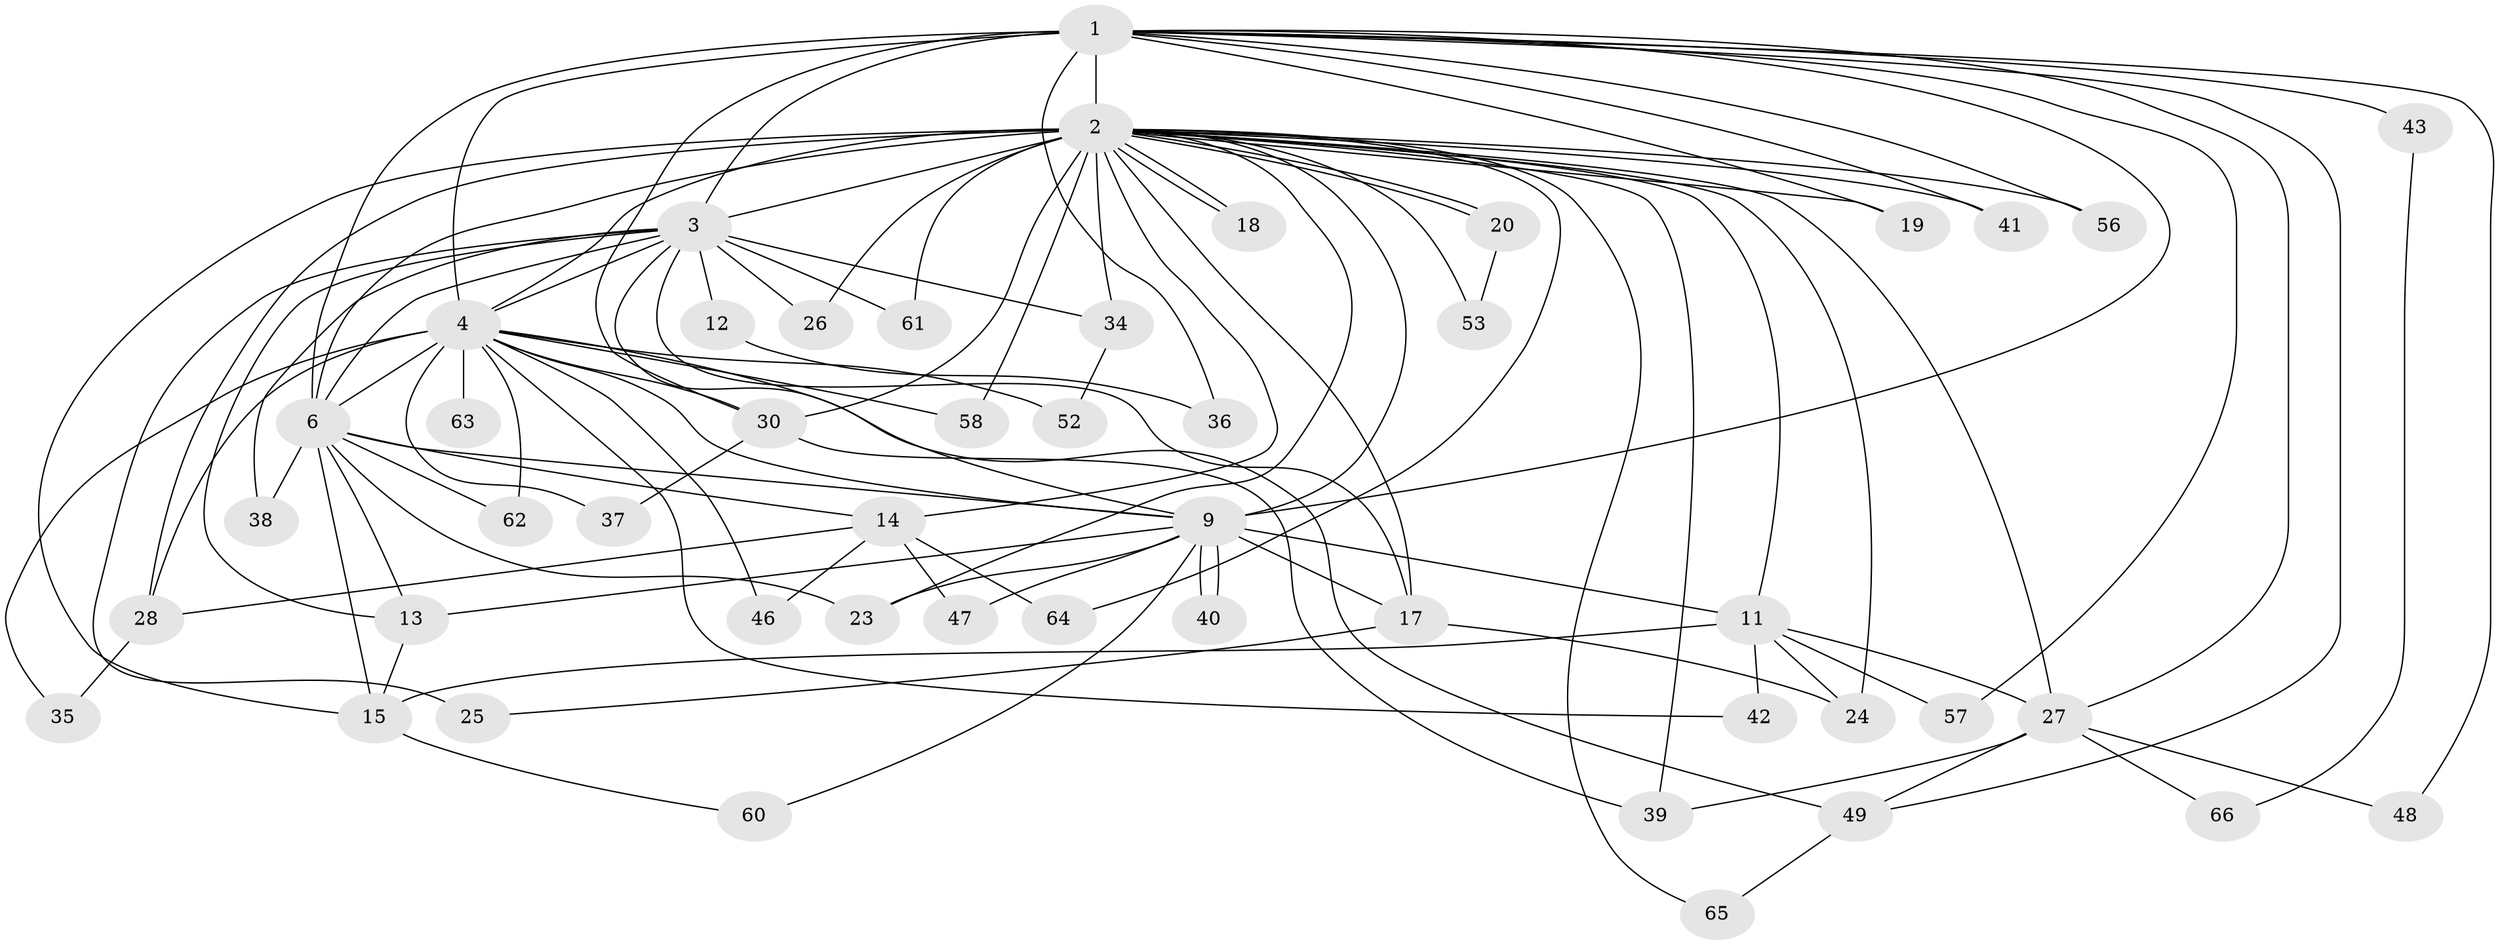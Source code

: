 // Generated by graph-tools (version 1.1) at 2025/23/03/03/25 07:23:41]
// undirected, 48 vertices, 107 edges
graph export_dot {
graph [start="1"]
  node [color=gray90,style=filled];
  1 [super="+10"];
  2 [super="+5"];
  3 [super="+7"];
  4 [super="+8"];
  6 [super="+16"];
  9 [super="+54"];
  11 [super="+21"];
  12;
  13 [super="+29"];
  14 [super="+33"];
  15 [super="+32"];
  17 [super="+22"];
  18;
  19;
  20;
  23 [super="+55"];
  24 [super="+51"];
  25 [super="+31"];
  26;
  27 [super="+45"];
  28;
  30 [super="+50"];
  34;
  35;
  36;
  37;
  38;
  39 [super="+44"];
  40;
  41;
  42;
  43;
  46;
  47;
  48;
  49 [super="+59"];
  52;
  53;
  56;
  57;
  58;
  60;
  61;
  62;
  63;
  64;
  65;
  66;
  1 -- 2 [weight=4];
  1 -- 3 [weight=4];
  1 -- 4 [weight=4];
  1 -- 6 [weight=2];
  1 -- 9 [weight=2];
  1 -- 30;
  1 -- 43 [weight=2];
  1 -- 57;
  1 -- 36;
  1 -- 41;
  1 -- 48;
  1 -- 19;
  1 -- 56;
  1 -- 27;
  1 -- 49;
  2 -- 3 [weight=4];
  2 -- 4 [weight=4];
  2 -- 6 [weight=3];
  2 -- 9 [weight=2];
  2 -- 11;
  2 -- 18;
  2 -- 18;
  2 -- 20;
  2 -- 20;
  2 -- 23;
  2 -- 26;
  2 -- 28;
  2 -- 34;
  2 -- 39;
  2 -- 53;
  2 -- 61;
  2 -- 64;
  2 -- 65;
  2 -- 14;
  2 -- 19;
  2 -- 27;
  2 -- 41;
  2 -- 56;
  2 -- 58;
  2 -- 17;
  2 -- 30;
  2 -- 24;
  2 -- 15;
  3 -- 4 [weight=4];
  3 -- 6 [weight=2];
  3 -- 9 [weight=3];
  3 -- 12 [weight=2];
  3 -- 25 [weight=2];
  3 -- 34;
  3 -- 38;
  3 -- 61;
  3 -- 13;
  3 -- 17;
  3 -- 26;
  4 -- 6 [weight=2];
  4 -- 9 [weight=2];
  4 -- 28;
  4 -- 30;
  4 -- 35;
  4 -- 42;
  4 -- 46;
  4 -- 52;
  4 -- 58;
  4 -- 37;
  4 -- 49;
  4 -- 62;
  4 -- 63;
  6 -- 9;
  6 -- 13;
  6 -- 14;
  6 -- 15;
  6 -- 23;
  6 -- 38;
  6 -- 62;
  9 -- 11;
  9 -- 17;
  9 -- 40;
  9 -- 40;
  9 -- 47;
  9 -- 60;
  9 -- 13;
  9 -- 23;
  11 -- 24;
  11 -- 42;
  11 -- 57;
  11 -- 15;
  11 -- 27;
  12 -- 36;
  13 -- 15;
  14 -- 46;
  14 -- 47;
  14 -- 64;
  14 -- 28;
  15 -- 60;
  17 -- 24;
  17 -- 25;
  20 -- 53;
  27 -- 48;
  27 -- 66;
  27 -- 39;
  27 -- 49;
  28 -- 35;
  30 -- 37;
  30 -- 39;
  34 -- 52;
  43 -- 66;
  49 -- 65;
}
